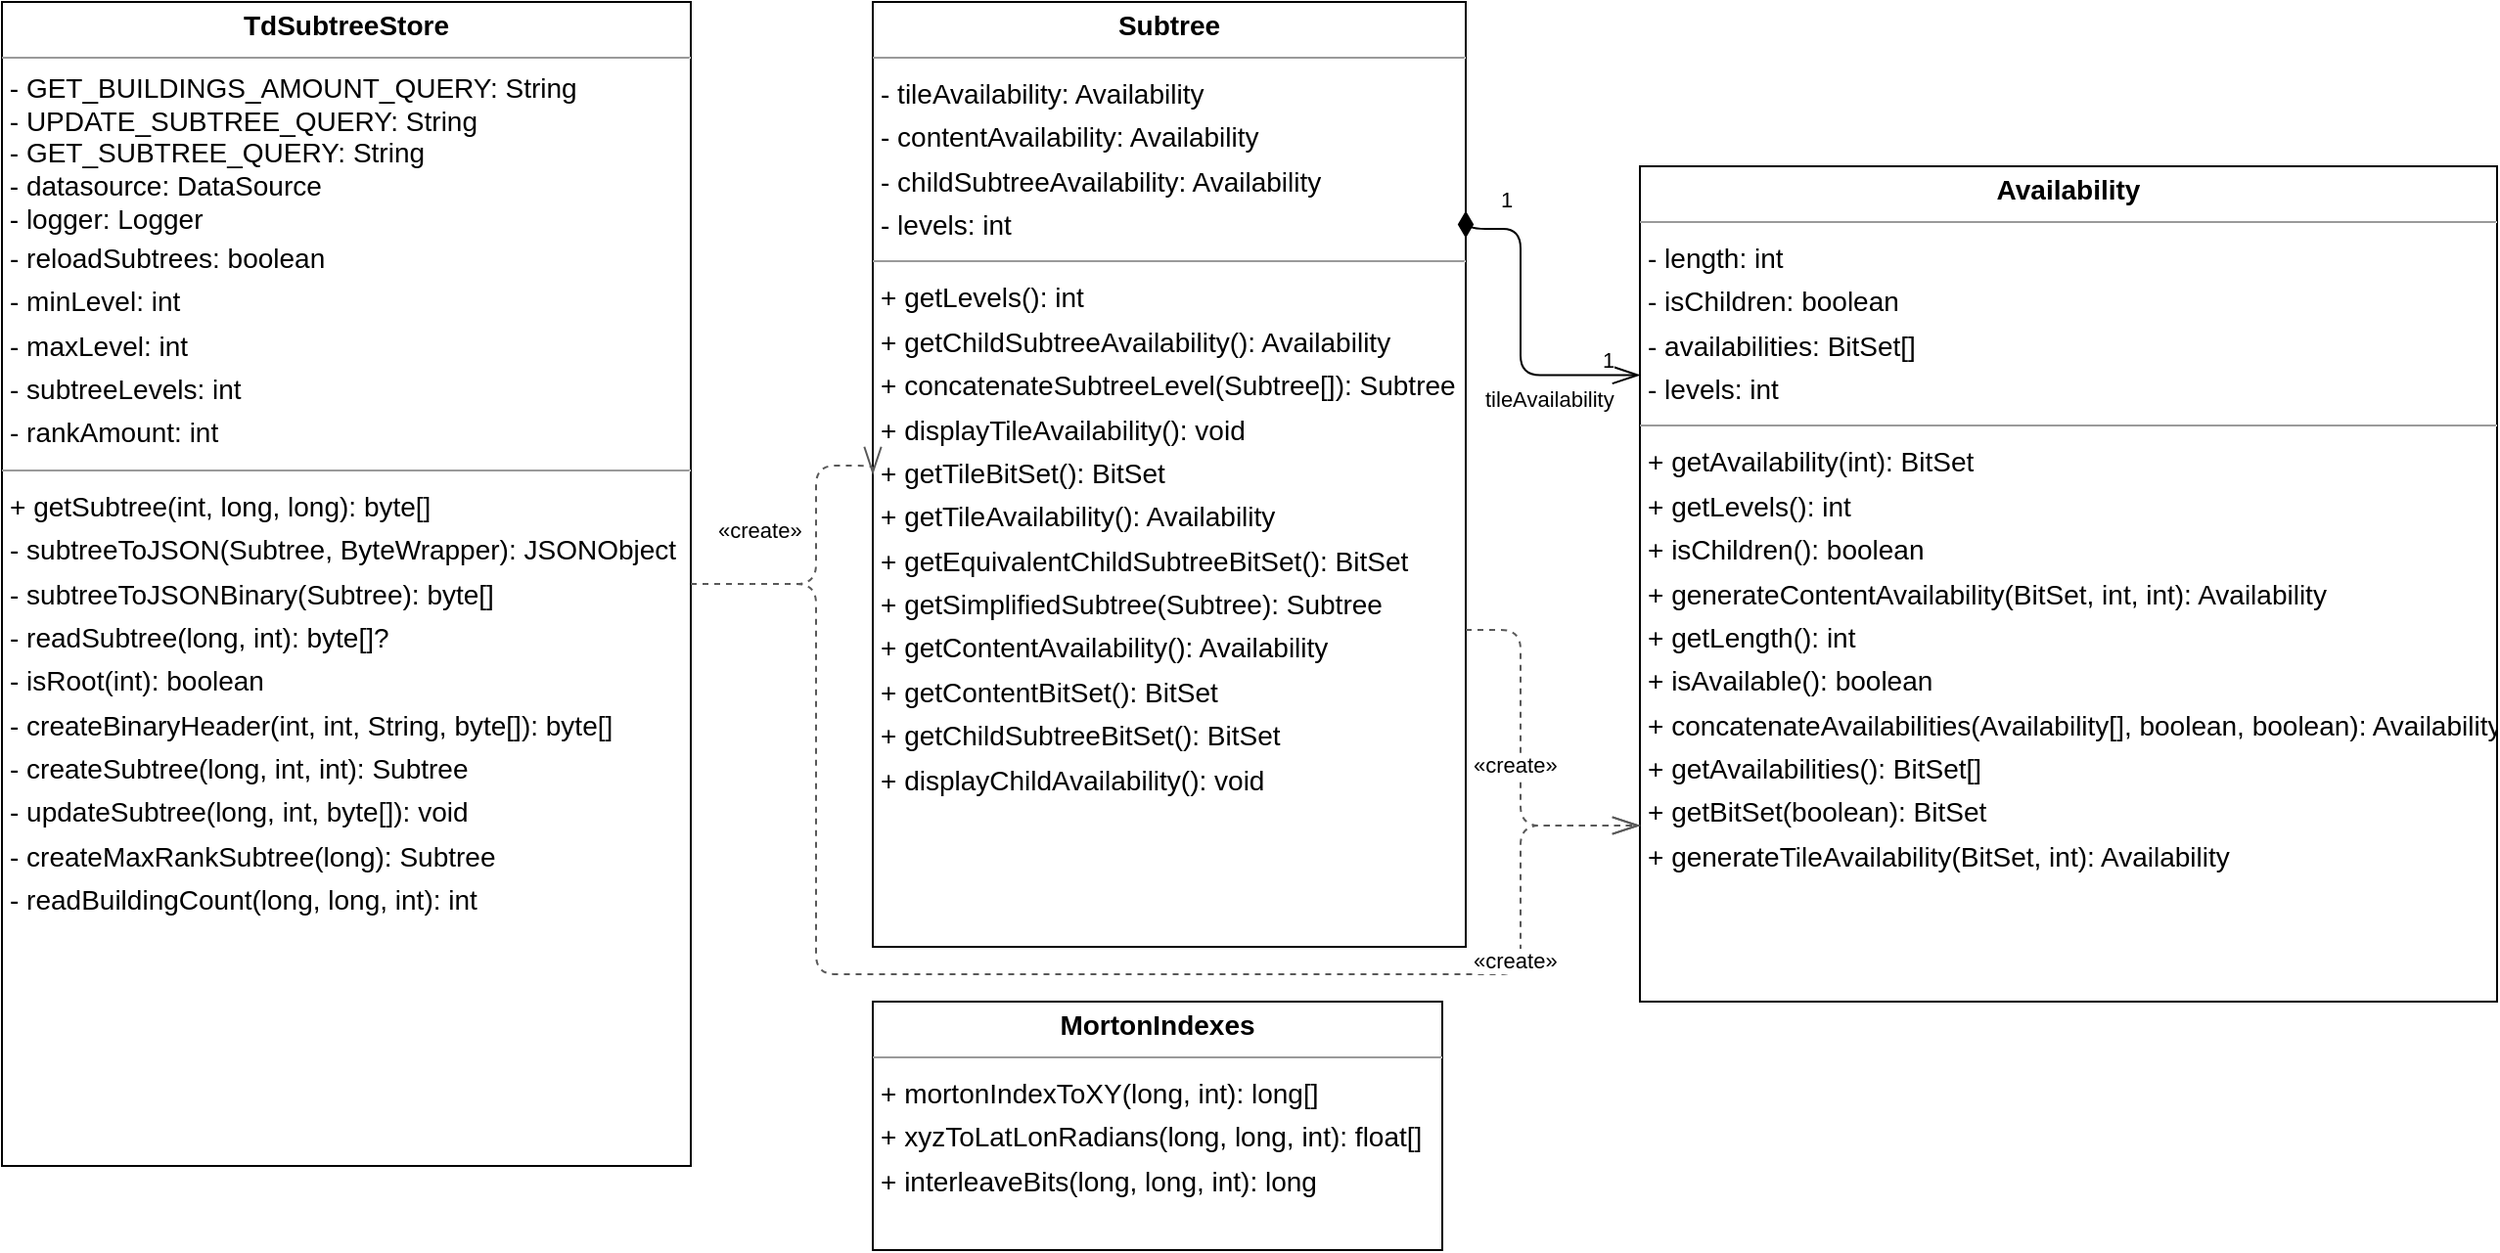 <mxfile version="24.7.1" type="device">
  <diagram id="K-ZgOm30yjv1ut8U8r9q" name="Page-1">
    <mxGraphModel dx="2128" dy="1315" grid="1" gridSize="10" guides="1" tooltips="1" connect="1" arrows="1" fold="1" page="0" pageScale="1" pageWidth="827" pageHeight="1169" background="none" math="0" shadow="0">
      <root>
        <mxCell id="0" />
        <mxCell id="1" parent="0" />
        <mxCell id="node2" value="&lt;p style=&quot;margin:0px;margin-top:4px;text-align:center;&quot;&gt;&lt;b&gt;Availability&lt;/b&gt;&lt;/p&gt;&lt;hr size=&quot;1&quot;/&gt;&lt;p style=&quot;margin:0 0 0 4px;line-height:1.6;&quot;&gt;- length: int&lt;br/&gt;- isChildren: boolean&lt;br/&gt;- availabilities: BitSet[]&lt;br/&gt;- levels: int&lt;/p&gt;&lt;hr size=&quot;1&quot;/&gt;&lt;p style=&quot;margin:0 0 0 4px;line-height:1.6;&quot;&gt;+ getAvailability(int): BitSet&lt;br/&gt;+ getLevels(): int&lt;br/&gt;+ isChildren(): boolean&lt;br/&gt;+ generateContentAvailability(BitSet, int, int): Availability&lt;br/&gt;+ getLength(): int&lt;br/&gt;+ isAvailable(): boolean&lt;br/&gt;+ concatenateAvailabilities(Availability[], boolean, boolean): Availability&lt;br/&gt;+ getAvailabilities(): BitSet[]&lt;br/&gt;+ getBitSet(boolean): BitSet&lt;br/&gt;+ generateTileAvailability(BitSet, int): Availability&lt;/p&gt;" style="verticalAlign=top;align=left;overflow=fill;fontSize=14;fontFamily=Helvetica;html=1;rounded=0;shadow=0;comic=0;labelBackgroundColor=none;strokeWidth=1;" parent="1" vertex="1">
          <mxGeometry x="656" y="-97" width="438" height="427" as="geometry" />
        </mxCell>
        <mxCell id="node3" value="&lt;p style=&quot;margin:0px;margin-top:4px;text-align:center;&quot;&gt;&lt;b&gt;MortonIndexes&lt;/b&gt;&lt;/p&gt;&lt;hr size=&quot;1&quot;/&gt;&lt;p style=&quot;margin:0 0 0 4px;line-height:1.6;&quot;&gt;+ mortonIndexToXY(long, int): long[]&lt;br/&gt;+ xyzToLatLonRadians(long, long, int): float[]&lt;br/&gt;+ interleaveBits(long, long, int): long&lt;/p&gt;" style="verticalAlign=top;align=left;overflow=fill;fontSize=14;fontFamily=Helvetica;html=1;rounded=0;shadow=0;comic=0;labelBackgroundColor=none;strokeWidth=1;" parent="1" vertex="1">
          <mxGeometry x="264" y="330" width="291" height="127" as="geometry" />
        </mxCell>
        <mxCell id="node1" value="&lt;p style=&quot;margin:0px;margin-top:4px;text-align:center;&quot;&gt;&lt;b&gt;Subtree&lt;/b&gt;&lt;/p&gt;&lt;hr size=&quot;1&quot;/&gt;&lt;p style=&quot;margin:0 0 0 4px;line-height:1.6;&quot;&gt;- tileAvailability: Availability&lt;br/&gt;- contentAvailability: Availability&lt;br/&gt;- childSubtreeAvailability: Availability&lt;br/&gt;- levels: int&lt;/p&gt;&lt;hr size=&quot;1&quot;/&gt;&lt;p style=&quot;margin:0 0 0 4px;line-height:1.6;&quot;&gt;+ getLevels(): int&lt;br/&gt;+ getChildSubtreeAvailability(): Availability&lt;br/&gt;+ concatenateSubtreeLevel(Subtree[]): Subtree&lt;br/&gt;+ displayTileAvailability(): void&lt;br/&gt;+ getTileBitSet(): BitSet&lt;br/&gt;+ getTileAvailability(): Availability&lt;br/&gt;+ getEquivalentChildSubtreeBitSet(): BitSet&lt;br/&gt;+ getSimplifiedSubtree(Subtree): Subtree&lt;br/&gt;+ getContentAvailability(): Availability&lt;br/&gt;+ getContentBitSet(): BitSet&lt;br/&gt;+ getChildSubtreeBitSet(): BitSet&lt;br/&gt;+ displayChildAvailability(): void&lt;/p&gt;" style="verticalAlign=top;align=left;overflow=fill;fontSize=14;fontFamily=Helvetica;html=1;rounded=0;shadow=0;comic=0;labelBackgroundColor=none;strokeWidth=1;" parent="1" vertex="1">
          <mxGeometry x="264" y="-181" width="303" height="483" as="geometry" />
        </mxCell>
        <mxCell id="node0" value="&lt;p style=&quot;margin:0px;margin-top:4px;text-align:center;&quot;&gt;&lt;b&gt;TdSubtreeStore&lt;/b&gt;&lt;/p&gt;&lt;hr size=&quot;1&quot;&gt;&amp;nbsp;- GET_BUILDINGS_AMOUNT_QUERY: String&lt;br&gt;&amp;nbsp;- UPDATE_SUBTREE_QUERY: String&lt;br&gt;&amp;nbsp;- GET_SUBTREE_QUERY: String&lt;br&gt;&amp;nbsp;- datasource: DataSource&lt;br&gt;&amp;nbsp;- logger: Logger&lt;br&gt;&lt;p style=&quot;margin:0 0 0 4px;line-height:1.6;&quot;&gt;- reloadSubtrees: boolean&lt;br&gt;- minLevel: int&lt;br&gt;- maxLevel: int&lt;br&gt;- subtreeLevels: int&lt;br&gt;- rankAmount: int&lt;/p&gt;&lt;hr size=&quot;1&quot;&gt;&lt;p style=&quot;margin:0 0 0 4px;line-height:1.6;&quot;&gt;+ getSubtree(int, long, long): byte[]&lt;br&gt;- subtreeToJSON(Subtree, ByteWrapper): JSONObject&lt;br&gt;- subtreeToJSONBinary(Subtree): byte[]&lt;br&gt;- readSubtree(long, int): byte[]?&lt;br&gt;- isRoot(int): boolean&lt;br&gt;- createBinaryHeader(int, int, String, byte[]): byte[]&lt;br&gt;- createSubtree(long, int, int): Subtree&lt;br&gt;- updateSubtree(long, int, byte[]): void&lt;br&gt;- createMaxRankSubtree(long): Subtree&lt;br&gt;- readBuildingCount(long, long, int): int&lt;/p&gt;" style="verticalAlign=top;align=left;overflow=fill;fontSize=14;fontFamily=Helvetica;html=1;rounded=0;shadow=0;comic=0;labelBackgroundColor=none;strokeWidth=1;" parent="1" vertex="1">
          <mxGeometry x="-181" y="-181" width="352" height="595" as="geometry" />
        </mxCell>
        <mxCell id="edge1" value="" style="html=1;rounded=1;edgeStyle=orthogonalEdgeStyle;dashed=1;startArrow=none;endArrow=openThin;endSize=12;strokeColor=#595959;" parent="1" target="node2" edge="1">
          <mxGeometry width="50" height="50" relative="1" as="geometry">
            <Array as="points">
              <mxPoint x="595" y="140" />
              <mxPoint x="595" y="240" />
            </Array>
            <mxPoint x="567" y="140" as="sourcePoint" />
          </mxGeometry>
        </mxCell>
        <mxCell id="label8" value="«create»" style="edgeLabel;resizable=0;html=1;align=left;verticalAlign=top;strokeColor=default;" parent="edge1" vertex="1" connectable="0">
          <mxGeometry x="569" y="196" as="geometry" />
        </mxCell>
        <mxCell id="edge3" value="" style="html=1;rounded=1;edgeStyle=orthogonalEdgeStyle;dashed=0;startArrow=diamondThin;endArrow=openThin;endSize=12;strokeColor=#000000;exitX=1.000;exitY=0.250;exitDx=0;exitDy=0;entryX=0.000;entryY=0.250;entryDx=0;entryDy=0;startFill=1;startSize=11;" parent="1" source="node1" target="node2" edge="1">
          <mxGeometry width="50" height="50" relative="1" as="geometry">
            <Array as="points">
              <mxPoint x="595" y="-65" />
              <mxPoint x="595" y="9" />
            </Array>
          </mxGeometry>
        </mxCell>
        <mxCell id="label18" value="1" style="edgeLabel;resizable=0;html=1;align=left;verticalAlign=top;strokeColor=default;" parent="edge3" vertex="1" connectable="0">
          <mxGeometry x="583" y="-93" as="geometry" />
        </mxCell>
        <mxCell id="label22" value="1" style="edgeLabel;resizable=0;html=1;align=left;verticalAlign=top;strokeColor=default;" parent="edge3" vertex="1" connectable="0">
          <mxGeometry x="635" y="-11" as="geometry" />
        </mxCell>
        <mxCell id="label23" value="tileAvailability" style="edgeLabel;resizable=0;html=1;align=left;verticalAlign=top;strokeColor=default;" parent="edge3" vertex="1" connectable="0">
          <mxGeometry x="575" y="9" as="geometry" />
        </mxCell>
        <mxCell id="edge0" value="" style="html=1;rounded=1;edgeStyle=orthogonalEdgeStyle;dashed=1;startArrow=none;endArrow=openThin;endSize=12;strokeColor=#595959;exitX=1.000;exitY=0.500;exitDx=0;exitDy=0;" parent="1" source="node0" target="node2" edge="1">
          <mxGeometry width="50" height="50" relative="1" as="geometry">
            <Array as="points">
              <mxPoint x="235" y="117" />
              <mxPoint x="235" y="316" />
              <mxPoint x="595" y="316" />
              <mxPoint x="595" y="240" />
            </Array>
            <mxPoint x="656" y="216" as="targetPoint" />
          </mxGeometry>
        </mxCell>
        <mxCell id="label2" value="«create»" style="edgeLabel;resizable=0;html=1;align=left;verticalAlign=top;strokeColor=default;" parent="edge0" vertex="1" connectable="0">
          <mxGeometry x="569" y="296" as="geometry" />
        </mxCell>
        <mxCell id="edge2" value="" style="html=1;rounded=1;edgeStyle=orthogonalEdgeStyle;dashed=1;startArrow=none;endArrow=openThin;endSize=12;strokeColor=#595959;exitX=1.000;exitY=0.500;exitDx=0;exitDy=0;entryX=0.000;entryY=0.500;entryDx=0;entryDy=0;" parent="1" source="node0" target="node1" edge="1">
          <mxGeometry width="50" height="50" relative="1" as="geometry">
            <Array as="points">
              <mxPoint x="235" y="116" />
              <mxPoint x="235" y="56" />
            </Array>
          </mxGeometry>
        </mxCell>
        <mxCell id="label14" value="«create»" style="edgeLabel;resizable=0;html=1;align=left;verticalAlign=top;strokeColor=default;" parent="edge2" vertex="1" connectable="0">
          <mxGeometry x="183" y="76" as="geometry" />
        </mxCell>
      </root>
    </mxGraphModel>
  </diagram>
</mxfile>
